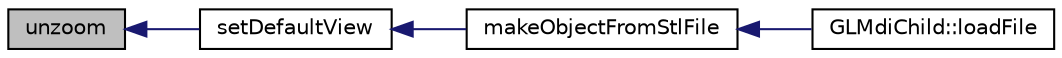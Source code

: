 digraph "unzoom"
{
  edge [fontname="Helvetica",fontsize="10",labelfontname="Helvetica",labelfontsize="10"];
  node [fontname="Helvetica",fontsize="10",shape=record];
  rankdir="LR";
  Node1 [label="unzoom",height=0.2,width=0.4,color="black", fillcolor="grey75", style="filled" fontcolor="black"];
  Node1 -> Node2 [dir="back",color="midnightblue",fontsize="10",style="solid",fontname="Helvetica"];
  Node2 [label="setDefaultView",height=0.2,width=0.4,color="black", fillcolor="white", style="filled",URL="$class_g_l_widget.html#abd60ba909739823d11b4da402063b6e5"];
  Node2 -> Node3 [dir="back",color="midnightblue",fontsize="10",style="solid",fontname="Helvetica"];
  Node3 [label="makeObjectFromStlFile",height=0.2,width=0.4,color="black", fillcolor="white", style="filled",URL="$class_g_l_widget.html#a5e1bfb876897fd4ccd4f66da72c6f04f"];
  Node3 -> Node4 [dir="back",color="midnightblue",fontsize="10",style="solid",fontname="Helvetica"];
  Node4 [label="GLMdiChild::loadFile",height=0.2,width=0.4,color="black", fillcolor="white", style="filled",URL="$class_g_l_mdi_child.html#a8437f8fd71bcf6da5de2a49cbd0b105b"];
}
